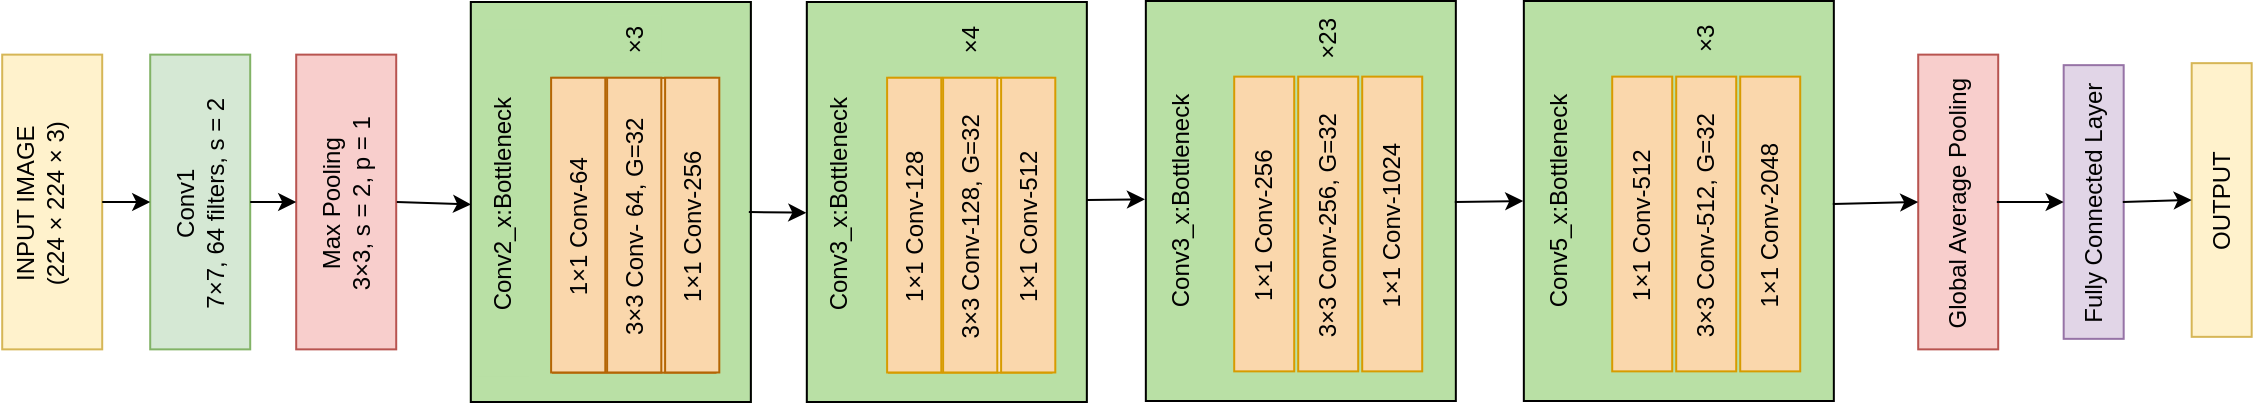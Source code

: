 <mxfile version="26.2.12">
  <diagram name="Page-1" id="EKVSeBjgtW6AXNySFoci">
    <mxGraphModel dx="1701" dy="439" grid="1" gridSize="10" guides="1" tooltips="1" connect="1" arrows="1" fold="1" page="1" pageScale="1" pageWidth="827" pageHeight="1169" math="0" shadow="0">
      <root>
        <mxCell id="0" />
        <mxCell id="1" parent="0" />
        <mxCell id="KuOCtb2kZ4DfC_xTz-pC-1" value="" style="group;rotation=-90;" vertex="1" connectable="0" parent="1">
          <mxGeometry x="325.421" y="5" width="200" height="1125" as="geometry" />
        </mxCell>
        <mxCell id="EK9wkQSuGlHfyWJ5hB9Z-1" value="INPUT IMAGE&lt;div&gt;(224&amp;nbsp;&lt;span style=&quot;background-color: transparent; color: light-dark(rgb(0, 0, 0), rgb(255, 255, 255));&quot;&gt;&lt;font&gt;× 224&amp;nbsp;&lt;/font&gt;&lt;/span&gt;&lt;span style=&quot;background-color: transparent; color: light-dark(rgb(0, 0, 0), rgb(255, 255, 255));&quot;&gt;× 3)&lt;/span&gt;&lt;/div&gt;&lt;p class=&quot;MsoNormal&quot;&gt;&lt;span style=&quot;font-size:18.0pt;line-height:115%&quot;&gt;&lt;/span&gt;&lt;/p&gt;" style="rounded=0;whiteSpace=wrap;html=1;rotation=-90;fillColor=#fff2cc;strokeColor=#d6b656;" parent="KuOCtb2kZ4DfC_xTz-pC-1" vertex="1">
          <mxGeometry x="-511" y="538" width="147.368" height="50" as="geometry" />
        </mxCell>
        <mxCell id="EK9wkQSuGlHfyWJ5hB9Z-4" value="Conv1&lt;div&gt;7&lt;span style=&quot;background-color: transparent; color: light-dark(rgb(0, 0, 0), rgb(255, 255, 255));&quot;&gt;×7,&amp;nbsp;&lt;/span&gt;&lt;span style=&quot;background-color: transparent; color: light-dark(rgb(0, 0, 0), rgb(255, 255, 255));&quot;&gt;64 filters, s = 2&lt;/span&gt;&lt;/div&gt;" style="rounded=0;whiteSpace=wrap;html=1;rotation=-90;fillColor=#d5e8d4;strokeColor=#82b366;" parent="KuOCtb2kZ4DfC_xTz-pC-1" vertex="1">
          <mxGeometry x="-437" y="538" width="147.368" height="50" as="geometry" />
        </mxCell>
        <mxCell id="EK9wkQSuGlHfyWJ5hB9Z-6" value="Max Pooling&lt;div&gt;&lt;span style=&quot;background-color: transparent; color: light-dark(rgb(0, 0, 0), rgb(255, 255, 255));&quot;&gt;3×3, s = 2, p = 1&lt;/span&gt;&lt;/div&gt;" style="rounded=0;whiteSpace=wrap;html=1;rotation=-90;fillColor=#f8cecc;strokeColor=#b85450;" parent="KuOCtb2kZ4DfC_xTz-pC-1" vertex="1">
          <mxGeometry x="-364" y="538" width="147.368" height="50" as="geometry" />
        </mxCell>
        <mxCell id="EK9wkQSuGlHfyWJ5hB9Z-7" value="Fully Connected Layer" style="rounded=0;whiteSpace=wrap;html=1;rotation=-90;fillColor=#e1d5e7;strokeColor=#9673a6;" parent="KuOCtb2kZ4DfC_xTz-pC-1" vertex="1">
          <mxGeometry x="515" y="548" width="136.842" height="30" as="geometry" />
        </mxCell>
        <mxCell id="EK9wkQSuGlHfyWJ5hB9Z-8" value="Global Average Pooling" style="rounded=0;whiteSpace=wrap;html=1;rotation=-90;fillColor=#f8cecc;strokeColor=#b85450;" parent="KuOCtb2kZ4DfC_xTz-pC-1" vertex="1">
          <mxGeometry x="442" y="543" width="147.368" height="40" as="geometry" />
        </mxCell>
        <mxCell id="EK9wkQSuGlHfyWJ5hB9Z-50" value="" style="group;rotation=-90;fillColor=#95CD75;strokeColor=#82b366;" parent="KuOCtb2kZ4DfC_xTz-pC-1" vertex="1" connectable="0">
          <mxGeometry x="-258" y="493" width="200" height="140" as="geometry" />
        </mxCell>
        <mxCell id="EK9wkQSuGlHfyWJ5hB9Z-19" value="" style="verticalLabelPosition=bottom;verticalAlign=top;html=1;shape=mxgraph.basic.rect;fillColor2=none;strokeWidth=1;size=20;indent=5;rotation=-90;fillColor=#B9E0A5;" parent="EK9wkQSuGlHfyWJ5hB9Z-50" vertex="1">
          <mxGeometry width="200" height="140" as="geometry" />
        </mxCell>
        <mxCell id="EK9wkQSuGlHfyWJ5hB9Z-26" value="Conv2_x:Bottleneck" style="rounded=0;whiteSpace=wrap;html=1;strokeColor=none;rotation=-90;fillColor=#B9E0A5;" parent="EK9wkQSuGlHfyWJ5hB9Z-50" vertex="1">
          <mxGeometry x="-41" y="57" width="173.684" height="27.097" as="geometry" />
        </mxCell>
        <mxCell id="EK9wkQSuGlHfyWJ5hB9Z-27" value="" style="group;rotation=-90;fillColor=#fad7ac;strokeColor=#b46504;" parent="EK9wkQSuGlHfyWJ5hB9Z-50" vertex="1" connectable="0">
          <mxGeometry x="38" y="41" width="147.368" height="81.29" as="geometry" />
        </mxCell>
        <mxCell id="EK9wkQSuGlHfyWJ5hB9Z-20" value="1×1 Conv-64" style="rounded=0;whiteSpace=wrap;html=1;rotation=-90;fillColor=#FAD7AC;strokeColor=#b46504;" parent="EK9wkQSuGlHfyWJ5hB9Z-27" vertex="1">
          <mxGeometry x="-28" y="27" width="147.368" height="27.097" as="geometry" />
        </mxCell>
        <mxCell id="EK9wkQSuGlHfyWJ5hB9Z-21" value="3×3 Conv- 64, G=32" style="rounded=0;whiteSpace=wrap;html=1;rotation=-90;fillColor=#fad7ac;strokeColor=#b46504;" parent="EK9wkQSuGlHfyWJ5hB9Z-27" vertex="1">
          <mxGeometry y="27" width="147.368" height="27.097" as="geometry" />
        </mxCell>
        <mxCell id="EK9wkQSuGlHfyWJ5hB9Z-22" value="1×1 Conv-256" style="rounded=0;whiteSpace=wrap;html=1;rotation=-90;fillColor=#fad7ac;strokeColor=#b46504;" parent="EK9wkQSuGlHfyWJ5hB9Z-27" vertex="1">
          <mxGeometry x="29" y="27" width="147.368" height="27.097" as="geometry" />
        </mxCell>
        <mxCell id="EK9wkQSuGlHfyWJ5hB9Z-28" value="×3" style="rounded=0;whiteSpace=wrap;html=1;strokeColor=none;rotation=-90;fillColor=#B9E0A5;" parent="EK9wkQSuGlHfyWJ5hB9Z-50" vertex="1">
          <mxGeometry x="100" y="-25" width="23.52" height="27.1" as="geometry" />
        </mxCell>
        <mxCell id="EK9wkQSuGlHfyWJ5hB9Z-51" value="" style="group;rotation=-90;fillColor=#B9E0A5;strokeColor=#B9E0A5;" parent="KuOCtb2kZ4DfC_xTz-pC-1" vertex="1" connectable="0">
          <mxGeometry x="-90" y="493" width="200" height="140" as="geometry" />
        </mxCell>
        <mxCell id="EK9wkQSuGlHfyWJ5hB9Z-29" value="" style="verticalLabelPosition=bottom;verticalAlign=top;html=1;shape=mxgraph.basic.rect;fillColor2=none;strokeWidth=1;size=20;indent=5;rotation=-90;fillColor=#B9E0A5;" parent="EK9wkQSuGlHfyWJ5hB9Z-51" vertex="1">
          <mxGeometry width="200" height="140" as="geometry" />
        </mxCell>
        <mxCell id="EK9wkQSuGlHfyWJ5hB9Z-30" value="Conv3_x:Bottleneck" style="rounded=0;whiteSpace=wrap;html=1;strokeColor=none;rotation=-90;fillColor=none;" parent="EK9wkQSuGlHfyWJ5hB9Z-51" vertex="1">
          <mxGeometry x="-41" y="57" width="173.684" height="27.097" as="geometry" />
        </mxCell>
        <mxCell id="EK9wkQSuGlHfyWJ5hB9Z-31" value="" style="group;rotation=-90;fillColor=#ffe6cc;strokeColor=#D79B00;" parent="EK9wkQSuGlHfyWJ5hB9Z-51" vertex="1" connectable="0">
          <mxGeometry x="38" y="41" width="147.368" height="81.29" as="geometry" />
        </mxCell>
        <mxCell id="EK9wkQSuGlHfyWJ5hB9Z-32" value="1×1 Conv-128" style="rounded=0;whiteSpace=wrap;html=1;rotation=-90;fillColor=#FAD7AC;strokeColor=#D79B00;" parent="EK9wkQSuGlHfyWJ5hB9Z-31" vertex="1">
          <mxGeometry x="-28" y="27" width="147.368" height="27.097" as="geometry" />
        </mxCell>
        <mxCell id="EK9wkQSuGlHfyWJ5hB9Z-33" value="3×3 Conv-128, G=32" style="rounded=0;whiteSpace=wrap;html=1;rotation=-90;fillColor=#FAD7AC;strokeColor=#D79B00;" parent="EK9wkQSuGlHfyWJ5hB9Z-31" vertex="1">
          <mxGeometry y="27" width="147.368" height="27.097" as="geometry" />
        </mxCell>
        <mxCell id="EK9wkQSuGlHfyWJ5hB9Z-34" value="1×1 Conv-512" style="rounded=0;whiteSpace=wrap;html=1;rotation=-90;fillColor=#FAD7AC;strokeColor=#D79B00;" parent="EK9wkQSuGlHfyWJ5hB9Z-31" vertex="1">
          <mxGeometry x="29" y="27" width="147.368" height="27.097" as="geometry" />
        </mxCell>
        <mxCell id="EK9wkQSuGlHfyWJ5hB9Z-35" value="×4" style="rounded=0;whiteSpace=wrap;html=1;strokeColor=none;rotation=-90;fillColor=none;" parent="EK9wkQSuGlHfyWJ5hB9Z-51" vertex="1">
          <mxGeometry x="100" y="-25" width="23.52" height="27.1" as="geometry" />
        </mxCell>
        <mxCell id="EK9wkQSuGlHfyWJ5hB9Z-54" value="" style="group;rotation=-90;" parent="KuOCtb2kZ4DfC_xTz-pC-1" vertex="1" connectable="0">
          <mxGeometry x="87" y="485" width="200" height="155" as="geometry" />
        </mxCell>
        <mxCell id="EK9wkQSuGlHfyWJ5hB9Z-36" value="" style="verticalLabelPosition=bottom;verticalAlign=top;html=1;shape=mxgraph.basic.rect;fillColor2=none;strokeWidth=1;size=20;indent=5;rotation=-90;fillColor=#B9E0A5;" parent="EK9wkQSuGlHfyWJ5hB9Z-54" vertex="1">
          <mxGeometry width="200" height="155" as="geometry" />
        </mxCell>
        <mxCell id="EK9wkQSuGlHfyWJ5hB9Z-37" value="Conv3_x:Bottleneck" style="rounded=0;whiteSpace=wrap;html=1;strokeColor=none;rotation=-90;fillColor=none;" parent="EK9wkQSuGlHfyWJ5hB9Z-54" vertex="1">
          <mxGeometry x="-47" y="62" width="173.684" height="30" as="geometry" />
        </mxCell>
        <mxCell id="EK9wkQSuGlHfyWJ5hB9Z-38" value="" style="group;rotation=-90;" parent="EK9wkQSuGlHfyWJ5hB9Z-54" vertex="1" connectable="0">
          <mxGeometry x="40" y="44" width="147.368" height="90" as="geometry" />
        </mxCell>
        <mxCell id="EK9wkQSuGlHfyWJ5hB9Z-39" value="1×1 Conv-256" style="rounded=0;whiteSpace=wrap;html=1;rotation=-90;fillColor=#FAD7AC;strokeColor=#D79B00;" parent="EK9wkQSuGlHfyWJ5hB9Z-38" vertex="1">
          <mxGeometry x="-32" y="30" width="147.368" height="30" as="geometry" />
        </mxCell>
        <mxCell id="EK9wkQSuGlHfyWJ5hB9Z-40" value="3×3 Conv-256, G=32" style="rounded=0;whiteSpace=wrap;html=1;rotation=-90;fillColor=#FAD7AC;strokeColor=#D79B00;" parent="EK9wkQSuGlHfyWJ5hB9Z-38" vertex="1">
          <mxGeometry y="30" width="147.368" height="30" as="geometry" />
        </mxCell>
        <mxCell id="EK9wkQSuGlHfyWJ5hB9Z-41" value="1×1 Conv-1024" style="rounded=0;whiteSpace=wrap;html=1;rotation=-90;fillColor=#FAD7AC;strokeColor=#D79B00;" parent="EK9wkQSuGlHfyWJ5hB9Z-38" vertex="1">
          <mxGeometry x="32" y="30" width="147.368" height="30" as="geometry" />
        </mxCell>
        <mxCell id="EK9wkQSuGlHfyWJ5hB9Z-42" value="×23" style="rounded=0;whiteSpace=wrap;html=1;strokeColor=none;rotation=-90;fillColor=none;" parent="EK9wkQSuGlHfyWJ5hB9Z-54" vertex="1">
          <mxGeometry x="102" y="-19" width="23.52" height="30" as="geometry" />
        </mxCell>
        <mxCell id="EK9wkQSuGlHfyWJ5hB9Z-55" value="" style="group;rotation=-90;" parent="KuOCtb2kZ4DfC_xTz-pC-1" vertex="1" connectable="0">
          <mxGeometry x="276" y="485" width="200" height="155" as="geometry" />
        </mxCell>
        <mxCell id="EK9wkQSuGlHfyWJ5hB9Z-43" value="" style="verticalLabelPosition=bottom;verticalAlign=top;html=1;shape=mxgraph.basic.rect;fillColor2=none;strokeWidth=1;size=20;indent=5;rotation=-90;fillColor=#B9E0A5;" parent="EK9wkQSuGlHfyWJ5hB9Z-55" vertex="1">
          <mxGeometry width="200" height="155" as="geometry" />
        </mxCell>
        <mxCell id="EK9wkQSuGlHfyWJ5hB9Z-44" value="Conv5_x:Bottleneck" style="rounded=0;whiteSpace=wrap;html=1;strokeColor=none;rotation=-90;fillColor=none;" parent="EK9wkQSuGlHfyWJ5hB9Z-55" vertex="1">
          <mxGeometry x="-47" y="62" width="173.684" height="30" as="geometry" />
        </mxCell>
        <mxCell id="EK9wkQSuGlHfyWJ5hB9Z-45" value="" style="group;rotation=-90;" parent="EK9wkQSuGlHfyWJ5hB9Z-55" vertex="1" connectable="0">
          <mxGeometry x="40" y="44" width="147.368" height="90" as="geometry" />
        </mxCell>
        <mxCell id="EK9wkQSuGlHfyWJ5hB9Z-46" value="1×1 Conv-512" style="rounded=0;whiteSpace=wrap;html=1;rotation=-90;fillColor=#FAD7AC;strokeColor=#D79B00;" parent="EK9wkQSuGlHfyWJ5hB9Z-45" vertex="1">
          <mxGeometry x="-32" y="30" width="147.368" height="30" as="geometry" />
        </mxCell>
        <mxCell id="EK9wkQSuGlHfyWJ5hB9Z-47" value="3×3 Conv-512, G=32" style="rounded=0;whiteSpace=wrap;html=1;rotation=-90;fillColor=#FAD7AC;strokeColor=#D79B00;" parent="EK9wkQSuGlHfyWJ5hB9Z-45" vertex="1">
          <mxGeometry y="30" width="147.368" height="30" as="geometry" />
        </mxCell>
        <mxCell id="EK9wkQSuGlHfyWJ5hB9Z-48" value="1×1 Conv-2048" style="rounded=0;whiteSpace=wrap;html=1;rotation=-90;fillColor=#FAD7AC;strokeColor=#D79B00;" parent="EK9wkQSuGlHfyWJ5hB9Z-45" vertex="1">
          <mxGeometry x="32" y="30" width="147.368" height="30" as="geometry" />
        </mxCell>
        <mxCell id="EK9wkQSuGlHfyWJ5hB9Z-49" value="×3" style="rounded=0;whiteSpace=wrap;html=1;strokeColor=none;rotation=-90;fillColor=none;" parent="EK9wkQSuGlHfyWJ5hB9Z-55" vertex="1">
          <mxGeometry x="102" y="-19" width="23.52" height="30" as="geometry" />
        </mxCell>
        <mxCell id="bqzb4NA_VvO655SKx4L2-13" value="OUTPUT" style="rounded=0;whiteSpace=wrap;html=1;rotation=-90;fillColor=#fff2cc;strokeColor=#d6b656;" parent="KuOCtb2kZ4DfC_xTz-pC-1" vertex="1">
          <mxGeometry x="579" y="547" width="136.842" height="30" as="geometry" />
        </mxCell>
        <mxCell id="bqzb4NA_VvO655SKx4L2-18" value="" style="endArrow=classic;html=1;rounded=0;exitX=0.5;exitY=1;exitDx=0;exitDy=0;entryX=0.5;entryY=0;entryDx=0;entryDy=0;" parent="KuOCtb2kZ4DfC_xTz-pC-1" source="EK9wkQSuGlHfyWJ5hB9Z-1" target="EK9wkQSuGlHfyWJ5hB9Z-4" edge="1">
          <mxGeometry width="50" height="50" relative="1" as="geometry">
            <mxPoint x="-408" y="588" as="sourcePoint" />
            <mxPoint x="-458" y="538" as="targetPoint" />
          </mxGeometry>
        </mxCell>
        <mxCell id="bqzb4NA_VvO655SKx4L2-19" value="" style="endArrow=classic;html=1;rounded=0;entryX=0.5;entryY=0;entryDx=0;entryDy=0;exitX=0.5;exitY=1;exitDx=0;exitDy=0;" parent="KuOCtb2kZ4DfC_xTz-pC-1" source="EK9wkQSuGlHfyWJ5hB9Z-4" target="EK9wkQSuGlHfyWJ5hB9Z-6" edge="1">
          <mxGeometry width="50" height="50" relative="1" as="geometry">
            <mxPoint x="-339" y="563" as="sourcePoint" />
            <mxPoint x="-315" y="563" as="targetPoint" />
          </mxGeometry>
        </mxCell>
        <mxCell id="bqzb4NA_VvO655SKx4L2-20" value="" style="endArrow=classic;html=1;rounded=0;exitX=0.5;exitY=1;exitDx=0;exitDy=0;entryX=0.494;entryY=0.001;entryDx=0;entryDy=0;entryPerimeter=0;" parent="KuOCtb2kZ4DfC_xTz-pC-1" target="EK9wkQSuGlHfyWJ5hB9Z-19" edge="1">
          <mxGeometry width="50" height="50" relative="1" as="geometry">
            <mxPoint x="-265" y="563" as="sourcePoint" />
            <mxPoint x="-241" y="563" as="targetPoint" />
          </mxGeometry>
        </mxCell>
        <mxCell id="bqzb4NA_VvO655SKx4L2-23" value="" style="endArrow=classic;html=1;rounded=0;exitX=0.5;exitY=1;exitDx=0;exitDy=0;entryX=0.473;entryY=-0.002;entryDx=0;entryDy=0;entryPerimeter=0;" parent="KuOCtb2kZ4DfC_xTz-pC-1" target="EK9wkQSuGlHfyWJ5hB9Z-29" edge="1">
          <mxGeometry width="50" height="50" relative="1" as="geometry">
            <mxPoint x="-89" y="568" as="sourcePoint" />
            <mxPoint x="-65" y="568" as="targetPoint" />
          </mxGeometry>
        </mxCell>
        <mxCell id="bqzb4NA_VvO655SKx4L2-26" value="" style="endArrow=classic;html=1;rounded=0;exitX=0.5;exitY=1;exitDx=0;exitDy=0;entryX=0.502;entryY=-0.093;entryDx=0;entryDy=0;entryPerimeter=0;" parent="KuOCtb2kZ4DfC_xTz-pC-1" target="EK9wkQSuGlHfyWJ5hB9Z-37" edge="1">
          <mxGeometry width="50" height="50" relative="1" as="geometry">
            <mxPoint x="80" y="562" as="sourcePoint" />
            <mxPoint x="103" y="563" as="targetPoint" />
          </mxGeometry>
        </mxCell>
        <mxCell id="bqzb4NA_VvO655SKx4L2-27" value="" style="endArrow=classic;html=1;rounded=0;exitX=0.5;exitY=1;exitDx=0;exitDy=0;entryX=0.5;entryY=-0.002;entryDx=0;entryDy=0;entryPerimeter=0;" parent="KuOCtb2kZ4DfC_xTz-pC-1" target="EK9wkQSuGlHfyWJ5hB9Z-43" edge="1">
          <mxGeometry width="50" height="50" relative="1" as="geometry">
            <mxPoint x="264" y="563" as="sourcePoint" />
            <mxPoint x="288" y="564" as="targetPoint" />
          </mxGeometry>
        </mxCell>
        <mxCell id="bqzb4NA_VvO655SKx4L2-28" value="" style="endArrow=classic;html=1;rounded=0;exitX=0.5;exitY=1;exitDx=0;exitDy=0;entryX=0.5;entryY=0;entryDx=0;entryDy=0;" parent="KuOCtb2kZ4DfC_xTz-pC-1" target="EK9wkQSuGlHfyWJ5hB9Z-8" edge="1">
          <mxGeometry width="50" height="50" relative="1" as="geometry">
            <mxPoint x="453" y="564" as="sourcePoint" />
            <mxPoint x="477" y="563" as="targetPoint" />
          </mxGeometry>
        </mxCell>
        <mxCell id="bqzb4NA_VvO655SKx4L2-29" value="" style="endArrow=classic;html=1;rounded=0;exitX=0.5;exitY=1;exitDx=0;exitDy=0;entryX=0.5;entryY=0;entryDx=0;entryDy=0;" parent="KuOCtb2kZ4DfC_xTz-pC-1" target="EK9wkQSuGlHfyWJ5hB9Z-7" edge="1">
          <mxGeometry width="50" height="50" relative="1" as="geometry">
            <mxPoint x="535" y="563" as="sourcePoint" />
            <mxPoint x="559" y="563" as="targetPoint" />
          </mxGeometry>
        </mxCell>
        <mxCell id="bqzb4NA_VvO655SKx4L2-30" value="" style="endArrow=classic;html=1;rounded=0;exitX=0.5;exitY=1;exitDx=0;exitDy=0;entryX=0.5;entryY=0;entryDx=0;entryDy=0;" parent="KuOCtb2kZ4DfC_xTz-pC-1" target="bqzb4NA_VvO655SKx4L2-13" edge="1">
          <mxGeometry width="50" height="50" relative="1" as="geometry">
            <mxPoint x="598" y="563" as="sourcePoint" />
            <mxPoint x="622" y="563" as="targetPoint" />
          </mxGeometry>
        </mxCell>
      </root>
    </mxGraphModel>
  </diagram>
</mxfile>

